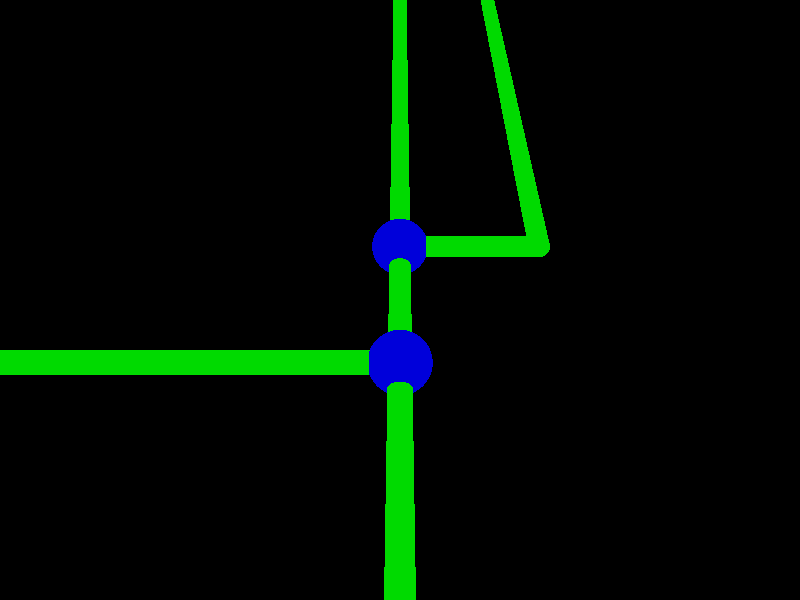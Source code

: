 //
// Gate Logo
// by Jeffery P. Hansen
//

//global_settings { assumed_gamma 2.2 }

#include "shapes.inc"
#include "chars.inc"
#include "colors.inc"
#include "textures.inc"

#declare WireText = 
  texture {
    pigment { rgb <0, 0.7, 0 > }
    finish {
	specular 0.1
	reflection 0.3
	ambient 0.8
    }
  }

#declare BlobText = 
  texture {
    pigment { rgb <0, 0, 0.7 > }
    finish {
	specular 0.1
	reflection 0.3
	ambient 0.8
    }
  }

#declare WireNet =
  union {
    #local R = 0.075;
    #local R2 = 0.2;
    cylinder { -5*y, 5*y, R texture { WireText} }
    cylinder { -5*x, 0*x, R texture { WireText} translate -0.5*y }
    cylinder { 1*x, 0*x, R texture { WireText} translate 0.5*y }
    cylinder { 0.5*y, 5*y, R texture { WireText} translate 1*x }
    sphere { <1,0.5,0>, R texture { WireText} }

    sphere { <0,0.5,0>, R2 texture { BlobText} }
    sphere { <0,-0.5,0>, R2 texture { BlobText} }
  }


object { 
  WireNet

  rotate 40*x
//  rotate 30*y
}


/*
sky_sphere {
  pigment {
    colour red 0.8 green 0.8 blue 0.8
  }
}
*/


//
// Where are we anyway?
//
camera {
  location  <0.0, 0.0, -4>
  look_at <0.0, 0.0,  0.0>
}

light_source {
  <-30.0, 30.0, -15>
  colour White *1
}
